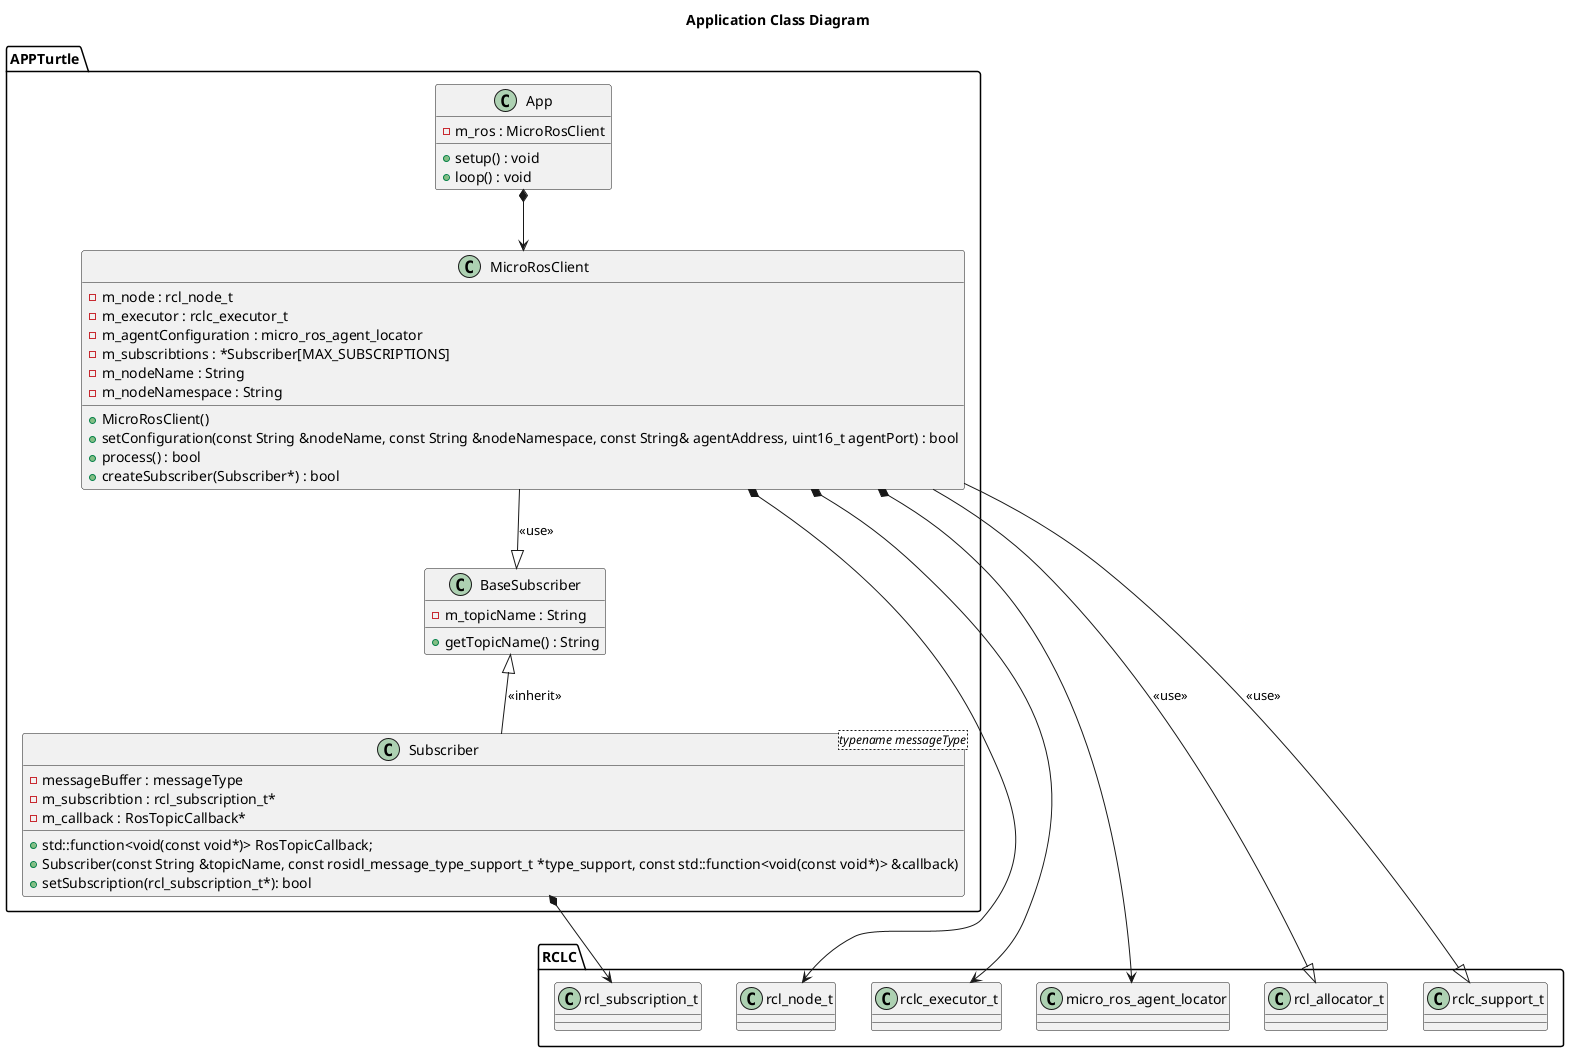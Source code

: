 @startuml Application Class Diagram

Title Application Class Diagram

package "APPTurtle" as app_package {
    class "App" as app {
        - m_ros : MicroRosClient
        + setup() : void
        + loop() : void
    }

    class "MicroRosClient" as ros_wrapper {
        - m_node : rcl_node_t
        - m_executor : rclc_executor_t
        - m_agentConfiguration : micro_ros_agent_locator
        - m_subscribtions : *Subscriber[MAX_SUBSCRIPTIONS]
        - m_nodeName : String
        - m_nodeNamespace : String
        + MicroRosClient()
        + setConfiguration(const String &nodeName, const String &nodeNamespace, const String& agentAddress, uint16_t agentPort) : bool
        + process() : bool
        + createSubscriber(Subscriber*) : bool
    }

    class "BaseSubscriber" as baseSub
    {
        - m_topicName : String
        + getTopicName() : String
    }

    class "Subscriber"<typename messageType> {
        - messageBuffer : messageType
        - m_subscribtion : rcl_subscription_t*
        - m_callback : RosTopicCallback*
        + std::function<void(const void*)> RosTopicCallback;
        + Subscriber(const String &topicName, const rosidl_message_type_support_t *type_support, const std::function<void(const void*)> &callback)
        + setSubscription(rcl_subscription_t*): bool
    }

    app *--> ros_wrapper
    ros_wrapper --|> baseSub : <<use>>
    baseSub <|-- Subscriber : <<inherit>>
}

package "RCLC" as rclc {
    class "rcl_node_t" as rcl_node {
    }

    class "rclc_executor_t" as rclc_executor {
    }

    class "micro_ros_agent_locator" as micro_ros_agent_locator {
    }

    class "rcl_allocator_t" as rcl_allocator {
    }

    class "rclc_support_t" as rclc_support {
    }

    class "rcl_subscription_t" as rcl_subscription {
    }

    ' class "rcl_publisher_t" as rcl_publisher {
    ' }
}

ros_wrapper *--> rcl_node
ros_wrapper *--> rclc_executor
ros_wrapper *--> micro_ros_agent_locator
ros_wrapper --|> rcl_allocator : <<use>>
ros_wrapper --|> rclc_support : <<use>>

Subscriber *--> rcl_subscription
' ros_wrapper --|> rcl_publisher : <<use>>


' note left of rclc
' Default library values:
' MAX_PUBLISHERS = 10
' MAX_SUBSCRIPTIONS = 5
' end note


@enduml